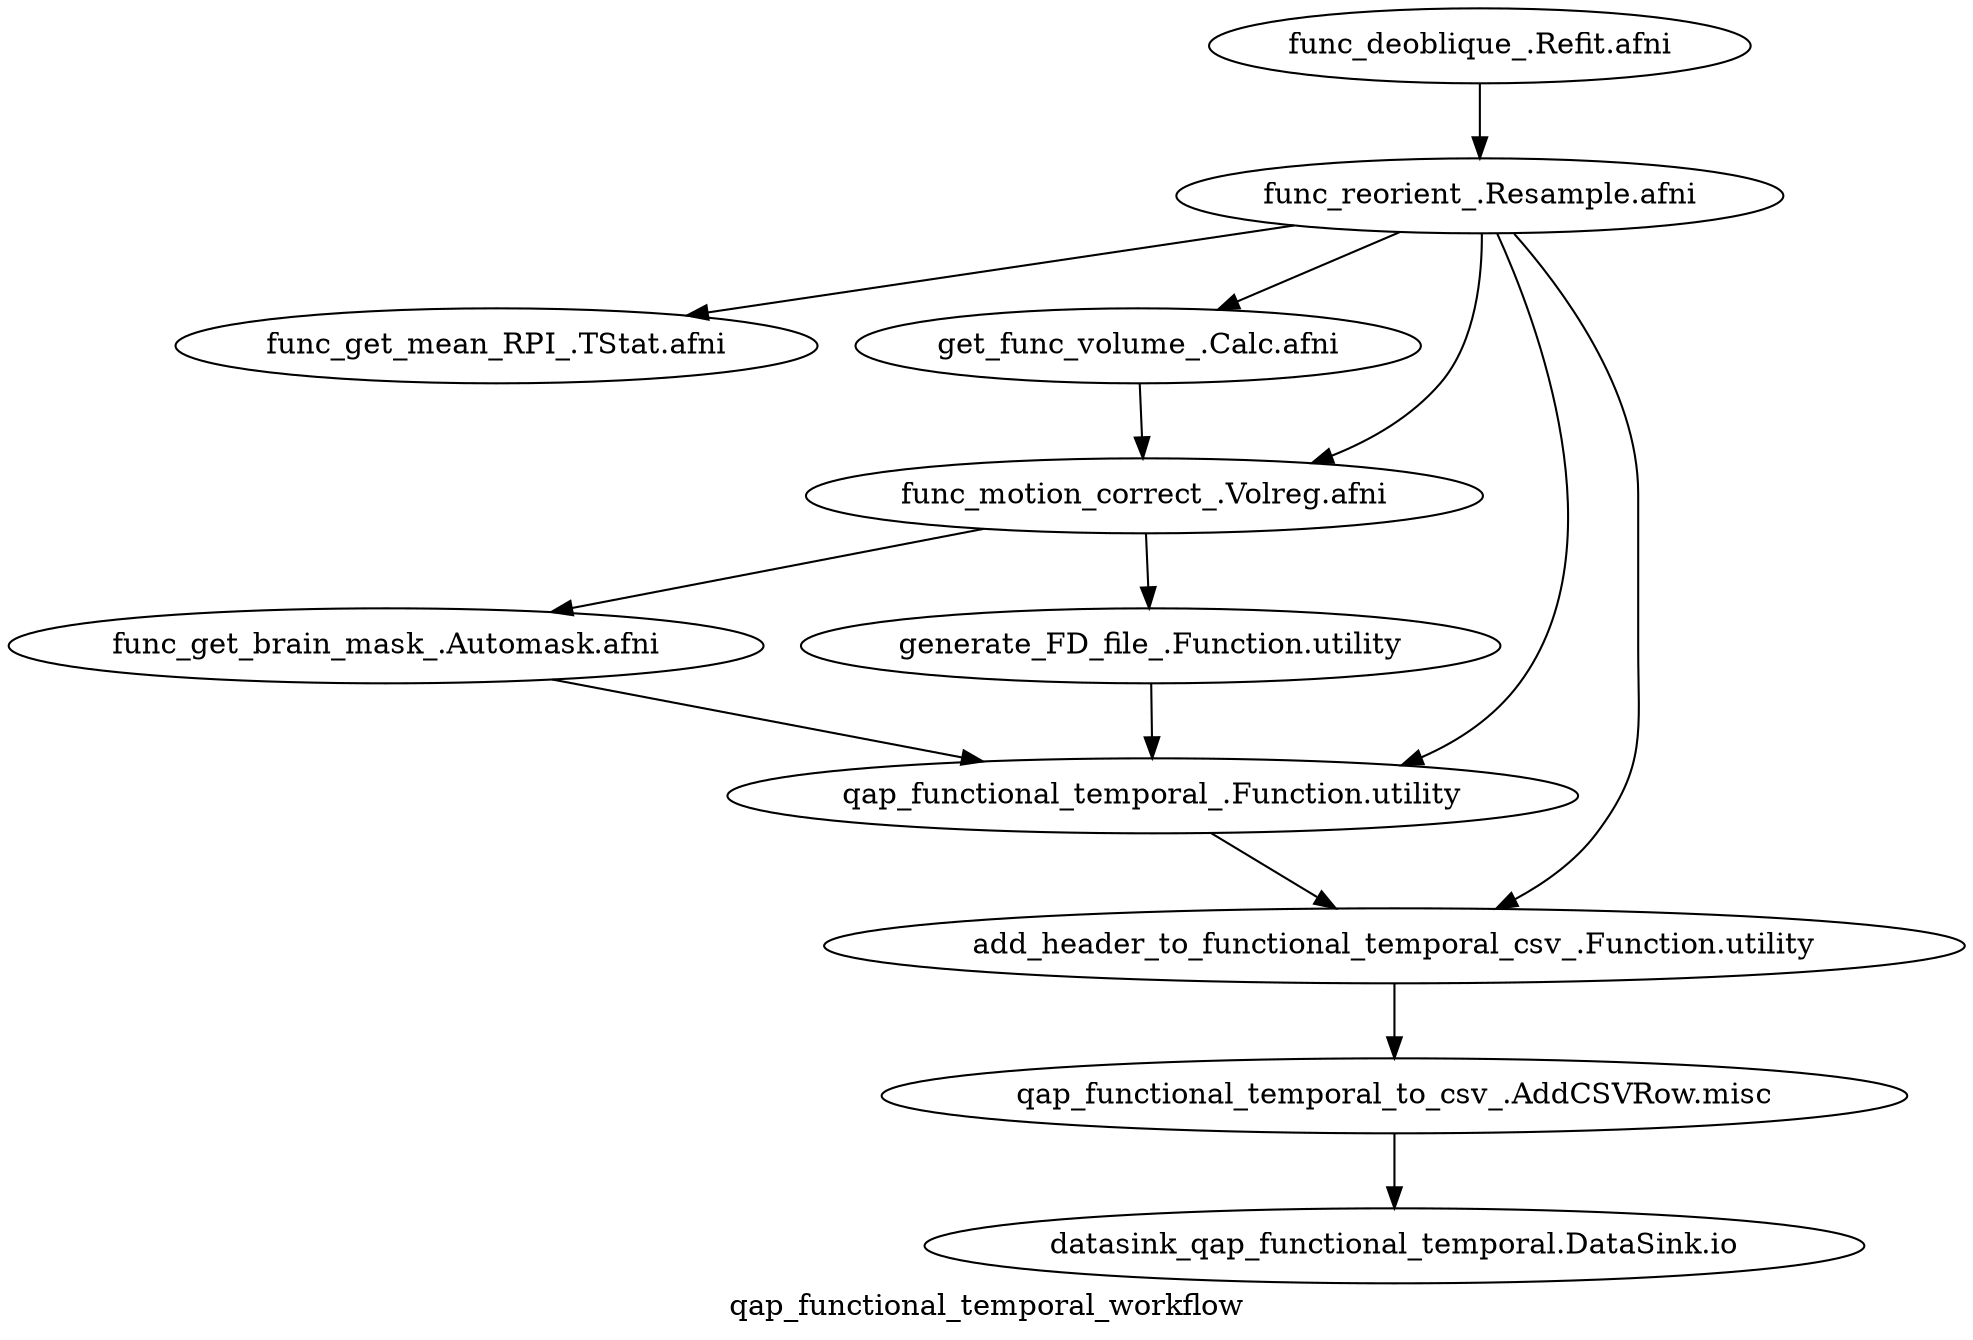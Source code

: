 digraph qap_functional_temporal_workflow{
  label="qap_functional_temporal_workflow";
  qap_functional_temporal_workflow_func_deoblique_[label="func_deoblique_.Refit.afni"];
  qap_functional_temporal_workflow_func_reorient_[label="func_reorient_.Resample.afni"];
  qap_functional_temporal_workflow_func_get_mean_RPI_[label="func_get_mean_RPI_.TStat.afni"];
  qap_functional_temporal_workflow_get_func_volume_[label="get_func_volume_.Calc.afni"];
  qap_functional_temporal_workflow_func_motion_correct_[label="func_motion_correct_.Volreg.afni"];
  qap_functional_temporal_workflow_func_get_brain_mask_[label="func_get_brain_mask_.Automask.afni"];
  qap_functional_temporal_workflow_generate_FD_file_[label="generate_FD_file_.Function.utility"];
  qap_functional_temporal_workflow_qap_functional_temporal_[label="qap_functional_temporal_.Function.utility"];
  qap_functional_temporal_workflow_add_header_to_functional_temporal_csv_[label="add_header_to_functional_temporal_csv_.Function.utility"];
  qap_functional_temporal_workflow_qap_functional_temporal_to_csv_[label="qap_functional_temporal_to_csv_.AddCSVRow.misc"];
  qap_functional_temporal_workflow_datasink_qap_functional_temporal[label="datasink_qap_functional_temporal.DataSink.io"];
  qap_functional_temporal_workflow_func_deoblique_ -> qap_functional_temporal_workflow_func_reorient_;
  qap_functional_temporal_workflow_func_reorient_ -> qap_functional_temporal_workflow_func_get_mean_RPI_;
  qap_functional_temporal_workflow_func_reorient_ -> qap_functional_temporal_workflow_add_header_to_functional_temporal_csv_;
  qap_functional_temporal_workflow_func_reorient_ -> qap_functional_temporal_workflow_qap_functional_temporal_;
  qap_functional_temporal_workflow_func_reorient_ -> qap_functional_temporal_workflow_get_func_volume_;
  qap_functional_temporal_workflow_func_reorient_ -> qap_functional_temporal_workflow_func_motion_correct_;
  qap_functional_temporal_workflow_get_func_volume_ -> qap_functional_temporal_workflow_func_motion_correct_;
  qap_functional_temporal_workflow_func_motion_correct_ -> qap_functional_temporal_workflow_func_get_brain_mask_;
  qap_functional_temporal_workflow_func_motion_correct_ -> qap_functional_temporal_workflow_generate_FD_file_;
  qap_functional_temporal_workflow_func_get_brain_mask_ -> qap_functional_temporal_workflow_qap_functional_temporal_;
  qap_functional_temporal_workflow_generate_FD_file_ -> qap_functional_temporal_workflow_qap_functional_temporal_;
  qap_functional_temporal_workflow_qap_functional_temporal_ -> qap_functional_temporal_workflow_add_header_to_functional_temporal_csv_;
  qap_functional_temporal_workflow_add_header_to_functional_temporal_csv_ -> qap_functional_temporal_workflow_qap_functional_temporal_to_csv_;
  qap_functional_temporal_workflow_qap_functional_temporal_to_csv_ -> qap_functional_temporal_workflow_datasink_qap_functional_temporal;
}